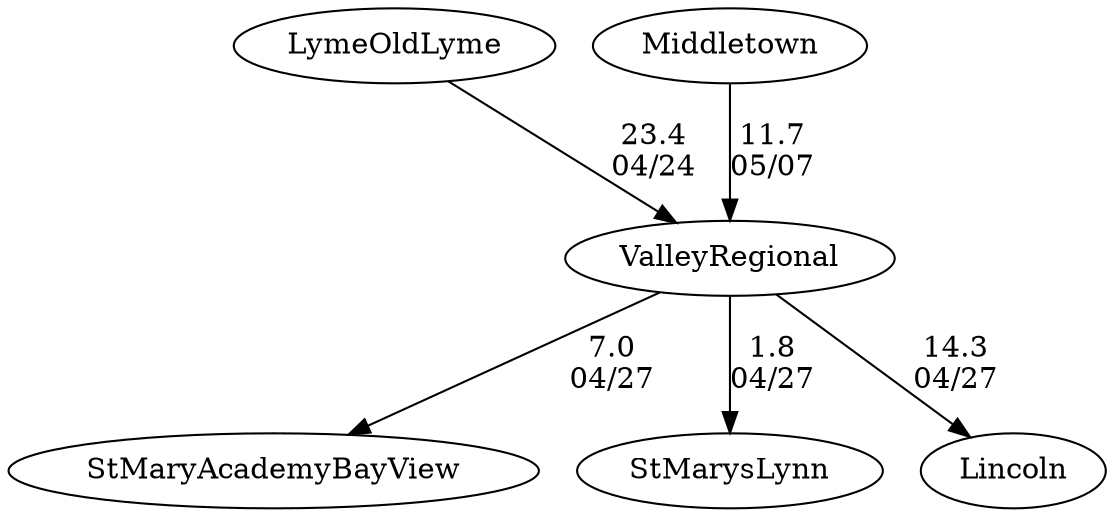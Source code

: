 digraph girls1foursValleyRegional {LymeOldLyme [URL="girls1foursValleyRegionalLymeOldLyme.html"];StMaryAcademyBayView [URL="girls1foursValleyRegionalStMaryAcademyBayView.html"];StMarysLynn [URL="girls1foursValleyRegionalStMarysLynn.html"];ValleyRegional [URL="girls1foursValleyRegionalValleyRegional.html"];Middletown [URL="girls1foursValleyRegionalMiddletown.html"];Lincoln [URL="girls1foursValleyRegionalLincoln.html"];Middletown -> ValleyRegional[label="11.7
05/07", weight="89", tooltip="NEIRA Boys & Girls Fours,Middletown High School, Valley Regional High School, Old Saybrook High School, Lewis Mills High Scho			
Distance: 1500 Conditions: Floating start down river race with a modest current. 5 MRH cross breeze off the starboard. Slight starboard turn at 750 meters. 3 lane course. Lanes were rotated for each race. Comments: Lewis Mills Girls V24, Valley Regional Girls 2V4, and Middletown Boys 1V4 all received a 10 second penalty for cutting the the inside of the starboard turn. 10 second penalties are represented in the final results.
None", URL="https://www.row2k.com/results/resultspage.cfm?UID=A3DFF7BD755ACA70624E7EB5E0D751D0&cat=5", random="random"]; 
LymeOldLyme -> ValleyRegional[label="23.4
04/24", weight="77", tooltip="NEIRA Boys & Girls Fours,Lyme/Old Lyme V Valley			
Distance: 1500 Conditions: 4 MPH head wind, ending at a 6mph headwind by the last race (G2V4) Comments: Lyme Old Lyme raced 3 boys varsity 4s but only the 1V4 was against a NEIRA program.
Lyme Old Lyme also raced a 3V4 girls in the 2V4 race and the time is recorded in the third boat time.
None", URL="https://www.row2k.com/results/resultspage.cfm?UID=0B538421DF95D95D5523F6EF4CB5CD04&cat=5", random="random"]; 
ValleyRegional -> StMarysLynn[label="1.8
04/27", weight="99", tooltip="NEIRA Boys & Girls Fours,St. Mary Academy - Bay View, Lincoln, St. Mary's - Lynn, Valley Regional			
Distance: 1500m Conditions: Mild headwind, slight chop, slack tide for the 1st girls race. Old Saybrook (not in league) also competed. Comments: Old Saybrook (not in league) raced in 2nd boys and 3rd girls events.
None", URL="https://www.row2k.com/results/resultspage.cfm?UID=1004BB53FFEA236A97E11B8A53F16514&cat=5", random="random"]; 
ValleyRegional -> StMaryAcademyBayView[label="7.0
04/27", weight="93", tooltip="NEIRA Boys & Girls Fours,St. Mary Academy - Bay View, Lincoln, St. Mary's - Lynn, Valley Regional			
Distance: 1500m Conditions: Mild headwind, slight chop, slack tide for the 1st girls race. Old Saybrook (not in league) also competed. Comments: Old Saybrook (not in league) raced in 2nd boys and 3rd girls events.
None", URL="https://www.row2k.com/results/resultspage.cfm?UID=1004BB53FFEA236A97E11B8A53F16514&cat=5", random="random"]; 
ValleyRegional -> Lincoln[label="14.3
04/27", weight="86", tooltip="NEIRA Boys & Girls Fours,St. Mary Academy - Bay View, Lincoln, St. Mary's - Lynn, Valley Regional			
Distance: 1500m Conditions: Mild headwind, slight chop, slack tide for the 1st girls race. Old Saybrook (not in league) also competed. Comments: Old Saybrook (not in league) raced in 2nd boys and 3rd girls events.
None", URL="https://www.row2k.com/results/resultspage.cfm?UID=1004BB53FFEA236A97E11B8A53F16514&cat=5", random="random"]}